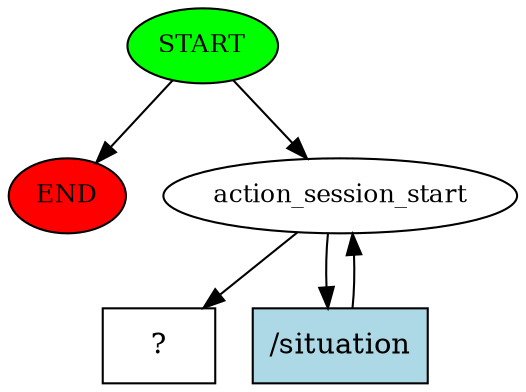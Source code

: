 digraph  {
0 [class="start active", fillcolor=green, fontsize=12, label=START, style=filled];
"-1" [class=end, fillcolor=red, fontsize=12, label=END, style=filled];
1 [class=active, fontsize=12, label=action_session_start];
3 [class="intent dashed active", label="  ?  ", shape=rect];
4 [class="intent active", fillcolor=lightblue, label="/situation", shape=rect, style=filled];
0 -> "-1"  [class="", key=NONE, label=""];
0 -> 1  [class=active, key=NONE, label=""];
1 -> 3  [class=active, key=NONE, label=""];
1 -> 4  [class=active, key=0];
4 -> 1  [class=active, key=0];
}
